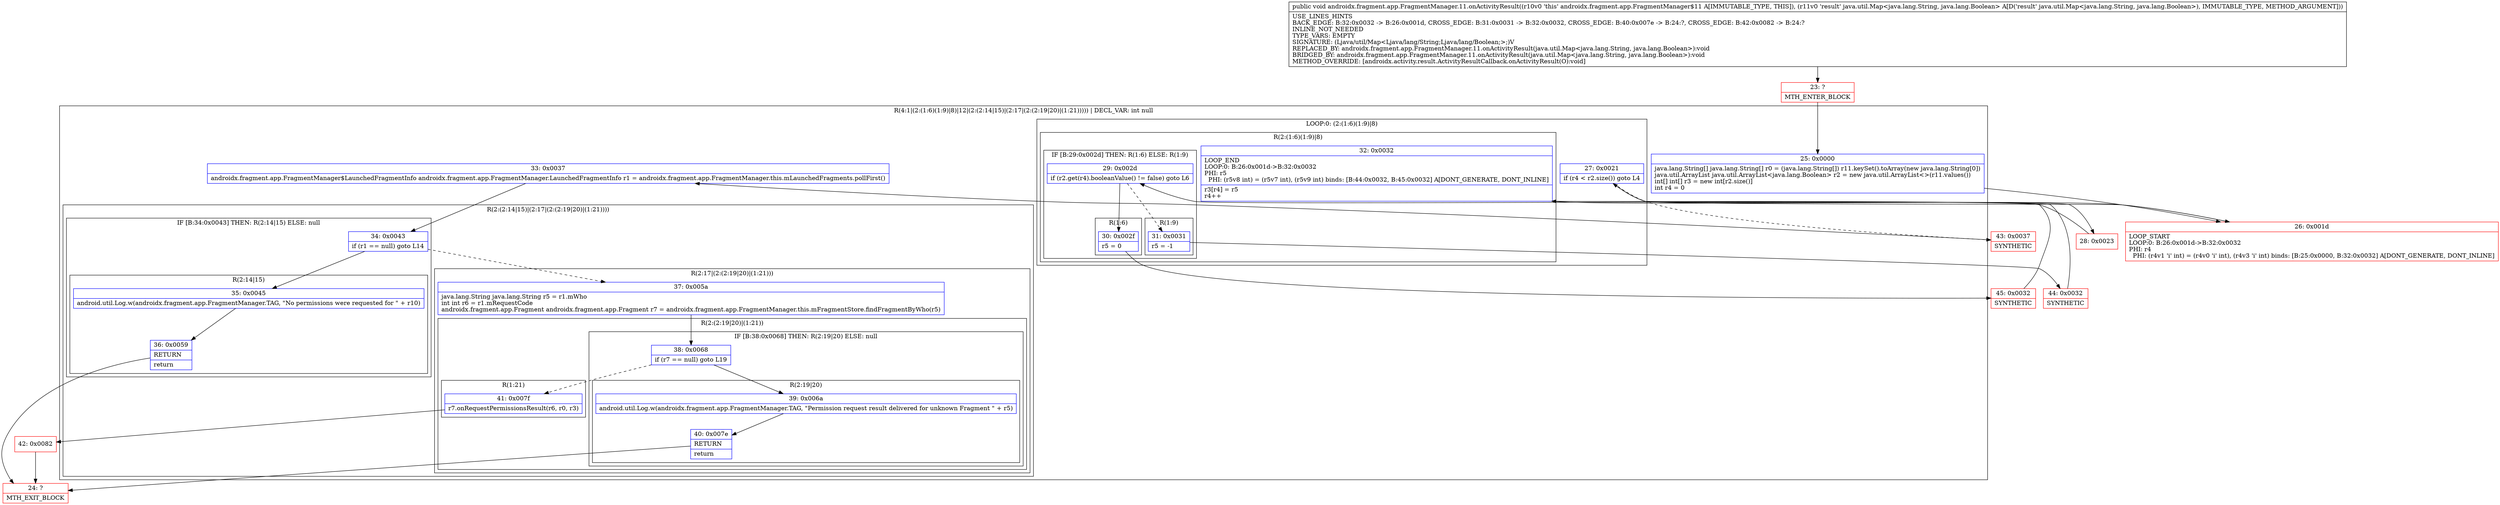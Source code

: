 digraph "CFG forandroidx.fragment.app.FragmentManager.11.onActivityResult(Ljava\/util\/Map;)V" {
subgraph cluster_Region_2060852826 {
label = "R(4:1|(2:(1:6)(1:9)|8)|12|(2:(2:14|15)|(2:17|(2:(2:19|20)|(1:21))))) | DECL_VAR: int null\l";
node [shape=record,color=blue];
Node_25 [shape=record,label="{25\:\ 0x0000|java.lang.String[] java.lang.String[] r0 = (java.lang.String[]) r11.keySet().toArray(new java.lang.String[0])\ljava.util.ArrayList java.util.ArrayList\<java.lang.Boolean\> r2 = new java.util.ArrayList\<\>(r11.values())\lint[] int[] r3 = new int[r2.size()]\lint r4 = 0\l}"];
subgraph cluster_LoopRegion_917943762 {
label = "LOOP:0: (2:(1:6)(1:9)|8)";
node [shape=record,color=blue];
Node_27 [shape=record,label="{27\:\ 0x0021|if (r4 \< r2.size()) goto L4\l}"];
subgraph cluster_Region_616984302 {
label = "R(2:(1:6)(1:9)|8)";
node [shape=record,color=blue];
subgraph cluster_IfRegion_1848150463 {
label = "IF [B:29:0x002d] THEN: R(1:6) ELSE: R(1:9)";
node [shape=record,color=blue];
Node_29 [shape=record,label="{29\:\ 0x002d|if (r2.get(r4).booleanValue() != false) goto L6\l}"];
subgraph cluster_Region_727633322 {
label = "R(1:6)";
node [shape=record,color=blue];
Node_30 [shape=record,label="{30\:\ 0x002f|r5 = 0\l}"];
}
subgraph cluster_Region_1463184290 {
label = "R(1:9)";
node [shape=record,color=blue];
Node_31 [shape=record,label="{31\:\ 0x0031|r5 = \-1\l}"];
}
}
Node_32 [shape=record,label="{32\:\ 0x0032|LOOP_END\lLOOP:0: B:26:0x001d\-\>B:32:0x0032\lPHI: r5 \l  PHI: (r5v8 int) = (r5v7 int), (r5v9 int) binds: [B:44:0x0032, B:45:0x0032] A[DONT_GENERATE, DONT_INLINE]\l|r3[r4] = r5\lr4++\l}"];
}
}
Node_33 [shape=record,label="{33\:\ 0x0037|androidx.fragment.app.FragmentManager$LaunchedFragmentInfo androidx.fragment.app.FragmentManager.LaunchedFragmentInfo r1 = androidx.fragment.app.FragmentManager.this.mLaunchedFragments.pollFirst()\l}"];
subgraph cluster_Region_592020569 {
label = "R(2:(2:14|15)|(2:17|(2:(2:19|20)|(1:21))))";
node [shape=record,color=blue];
subgraph cluster_IfRegion_1338850392 {
label = "IF [B:34:0x0043] THEN: R(2:14|15) ELSE: null";
node [shape=record,color=blue];
Node_34 [shape=record,label="{34\:\ 0x0043|if (r1 == null) goto L14\l}"];
subgraph cluster_Region_167346555 {
label = "R(2:14|15)";
node [shape=record,color=blue];
Node_35 [shape=record,label="{35\:\ 0x0045|android.util.Log.w(androidx.fragment.app.FragmentManager.TAG, \"No permissions were requested for \" + r10)\l}"];
Node_36 [shape=record,label="{36\:\ 0x0059|RETURN\l|return\l}"];
}
}
subgraph cluster_Region_1280706646 {
label = "R(2:17|(2:(2:19|20)|(1:21)))";
node [shape=record,color=blue];
Node_37 [shape=record,label="{37\:\ 0x005a|java.lang.String java.lang.String r5 = r1.mWho\lint int r6 = r1.mRequestCode\landroidx.fragment.app.Fragment androidx.fragment.app.Fragment r7 = androidx.fragment.app.FragmentManager.this.mFragmentStore.findFragmentByWho(r5)\l}"];
subgraph cluster_Region_1110102145 {
label = "R(2:(2:19|20)|(1:21))";
node [shape=record,color=blue];
subgraph cluster_IfRegion_1900000801 {
label = "IF [B:38:0x0068] THEN: R(2:19|20) ELSE: null";
node [shape=record,color=blue];
Node_38 [shape=record,label="{38\:\ 0x0068|if (r7 == null) goto L19\l}"];
subgraph cluster_Region_1712915730 {
label = "R(2:19|20)";
node [shape=record,color=blue];
Node_39 [shape=record,label="{39\:\ 0x006a|android.util.Log.w(androidx.fragment.app.FragmentManager.TAG, \"Permission request result delivered for unknown Fragment \" + r5)\l}"];
Node_40 [shape=record,label="{40\:\ 0x007e|RETURN\l|return\l}"];
}
}
subgraph cluster_Region_1289021064 {
label = "R(1:21)";
node [shape=record,color=blue];
Node_41 [shape=record,label="{41\:\ 0x007f|r7.onRequestPermissionsResult(r6, r0, r3)\l}"];
}
}
}
}
}
Node_23 [shape=record,color=red,label="{23\:\ ?|MTH_ENTER_BLOCK\l}"];
Node_26 [shape=record,color=red,label="{26\:\ 0x001d|LOOP_START\lLOOP:0: B:26:0x001d\-\>B:32:0x0032\lPHI: r4 \l  PHI: (r4v1 'i' int) = (r4v0 'i' int), (r4v3 'i' int) binds: [B:25:0x0000, B:32:0x0032] A[DONT_GENERATE, DONT_INLINE]\l}"];
Node_28 [shape=record,color=red,label="{28\:\ 0x0023}"];
Node_45 [shape=record,color=red,label="{45\:\ 0x0032|SYNTHETIC\l}"];
Node_44 [shape=record,color=red,label="{44\:\ 0x0032|SYNTHETIC\l}"];
Node_43 [shape=record,color=red,label="{43\:\ 0x0037|SYNTHETIC\l}"];
Node_24 [shape=record,color=red,label="{24\:\ ?|MTH_EXIT_BLOCK\l}"];
Node_42 [shape=record,color=red,label="{42\:\ 0x0082}"];
MethodNode[shape=record,label="{public void androidx.fragment.app.FragmentManager.11.onActivityResult((r10v0 'this' androidx.fragment.app.FragmentManager$11 A[IMMUTABLE_TYPE, THIS]), (r11v0 'result' java.util.Map\<java.lang.String, java.lang.Boolean\> A[D('result' java.util.Map\<java.lang.String, java.lang.Boolean\>), IMMUTABLE_TYPE, METHOD_ARGUMENT]))  | USE_LINES_HINTS\lBACK_EDGE: B:32:0x0032 \-\> B:26:0x001d, CROSS_EDGE: B:31:0x0031 \-\> B:32:0x0032, CROSS_EDGE: B:40:0x007e \-\> B:24:?, CROSS_EDGE: B:42:0x0082 \-\> B:24:?\lINLINE_NOT_NEEDED\lTYPE_VARS: EMPTY\lSIGNATURE: (Ljava\/util\/Map\<Ljava\/lang\/String;Ljava\/lang\/Boolean;\>;)V\lREPLACED_BY: androidx.fragment.app.FragmentManager.11.onActivityResult(java.util.Map\<java.lang.String, java.lang.Boolean\>):void\lBRIDGED_BY: androidx.fragment.app.FragmentManager.11.onActivityResult(java.util.Map\<java.lang.String, java.lang.Boolean\>):void\lMETHOD_OVERRIDE: [androidx.activity.result.ActivityResultCallback.onActivityResult(O):void]\l}"];
MethodNode -> Node_23;Node_25 -> Node_26;
Node_27 -> Node_28;
Node_27 -> Node_43[style=dashed];
Node_29 -> Node_30;
Node_29 -> Node_31[style=dashed];
Node_30 -> Node_45;
Node_31 -> Node_44;
Node_32 -> Node_26;
Node_33 -> Node_34;
Node_34 -> Node_35;
Node_34 -> Node_37[style=dashed];
Node_35 -> Node_36;
Node_36 -> Node_24;
Node_37 -> Node_38;
Node_38 -> Node_39;
Node_38 -> Node_41[style=dashed];
Node_39 -> Node_40;
Node_40 -> Node_24;
Node_41 -> Node_42;
Node_23 -> Node_25;
Node_26 -> Node_27;
Node_28 -> Node_29;
Node_45 -> Node_32;
Node_44 -> Node_32;
Node_43 -> Node_33;
Node_42 -> Node_24;
}

